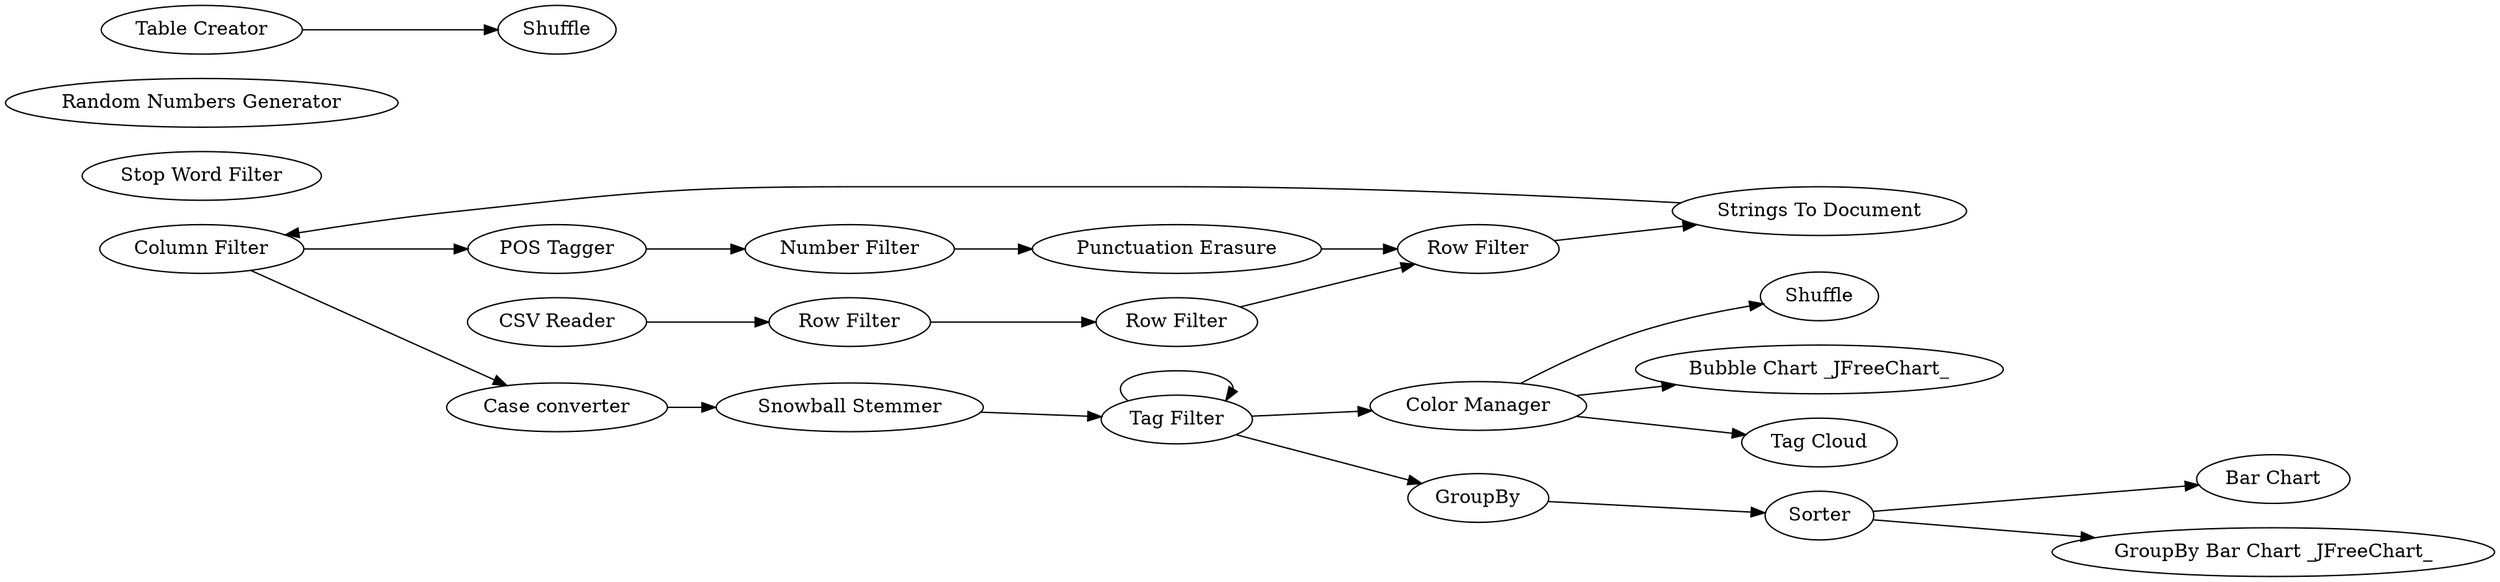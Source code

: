 digraph {
	105 [label="Topic Extractor _Parallel LDA_"]
	20 [label="Row Filter"]
	22 [label="Column Filter"]
	23 [label="Strings To Document"]
	33 [label="POS Tagger"]
	14 [label="Number Filter"]
	15 [label="Punctuation Erasure"]
	17 [label="Case converter"]
	18 [label="Snowball Stemmer"]
	105 [label="Tag Filter"]
	106 [label="Stop Word Filter"]
	109 [label="CSV Reader"]
	110 [label="Row Filter"]
	111 [label="Color Manager"]
	112 [label="Tag Cloud"]
	774 [label=GroupBy]
	775 [label=Sorter]
	777 [label="Bar Chart"]
	778 [label="Row Filter"]
	780 [label="GroupBy Bar Chart _JFreeChart_"]
	781 [label=Shuffle]
	782 [label="Random Numbers Generator"]
	783 [label="Table Creator"]
	784 [label=Shuffle]
	785 [label="Bubble Chart _JFreeChart_"]
	20 -> 23
	23 -> 22
	14 -> 15
	15 -> 20
	17 -> 18
	18 -> 105
	22 -> 17
	105 -> 111
	105 -> 774
	22 -> 33
	33 -> 14
	105 -> 105
	109 -> 110
	110 -> 778
	111 -> 781
	111 -> 112
	111 -> 785
	774 -> 775
	775 -> 780
	775 -> 777
	778 -> 20
	783 -> 784
	rankdir=LR
}
